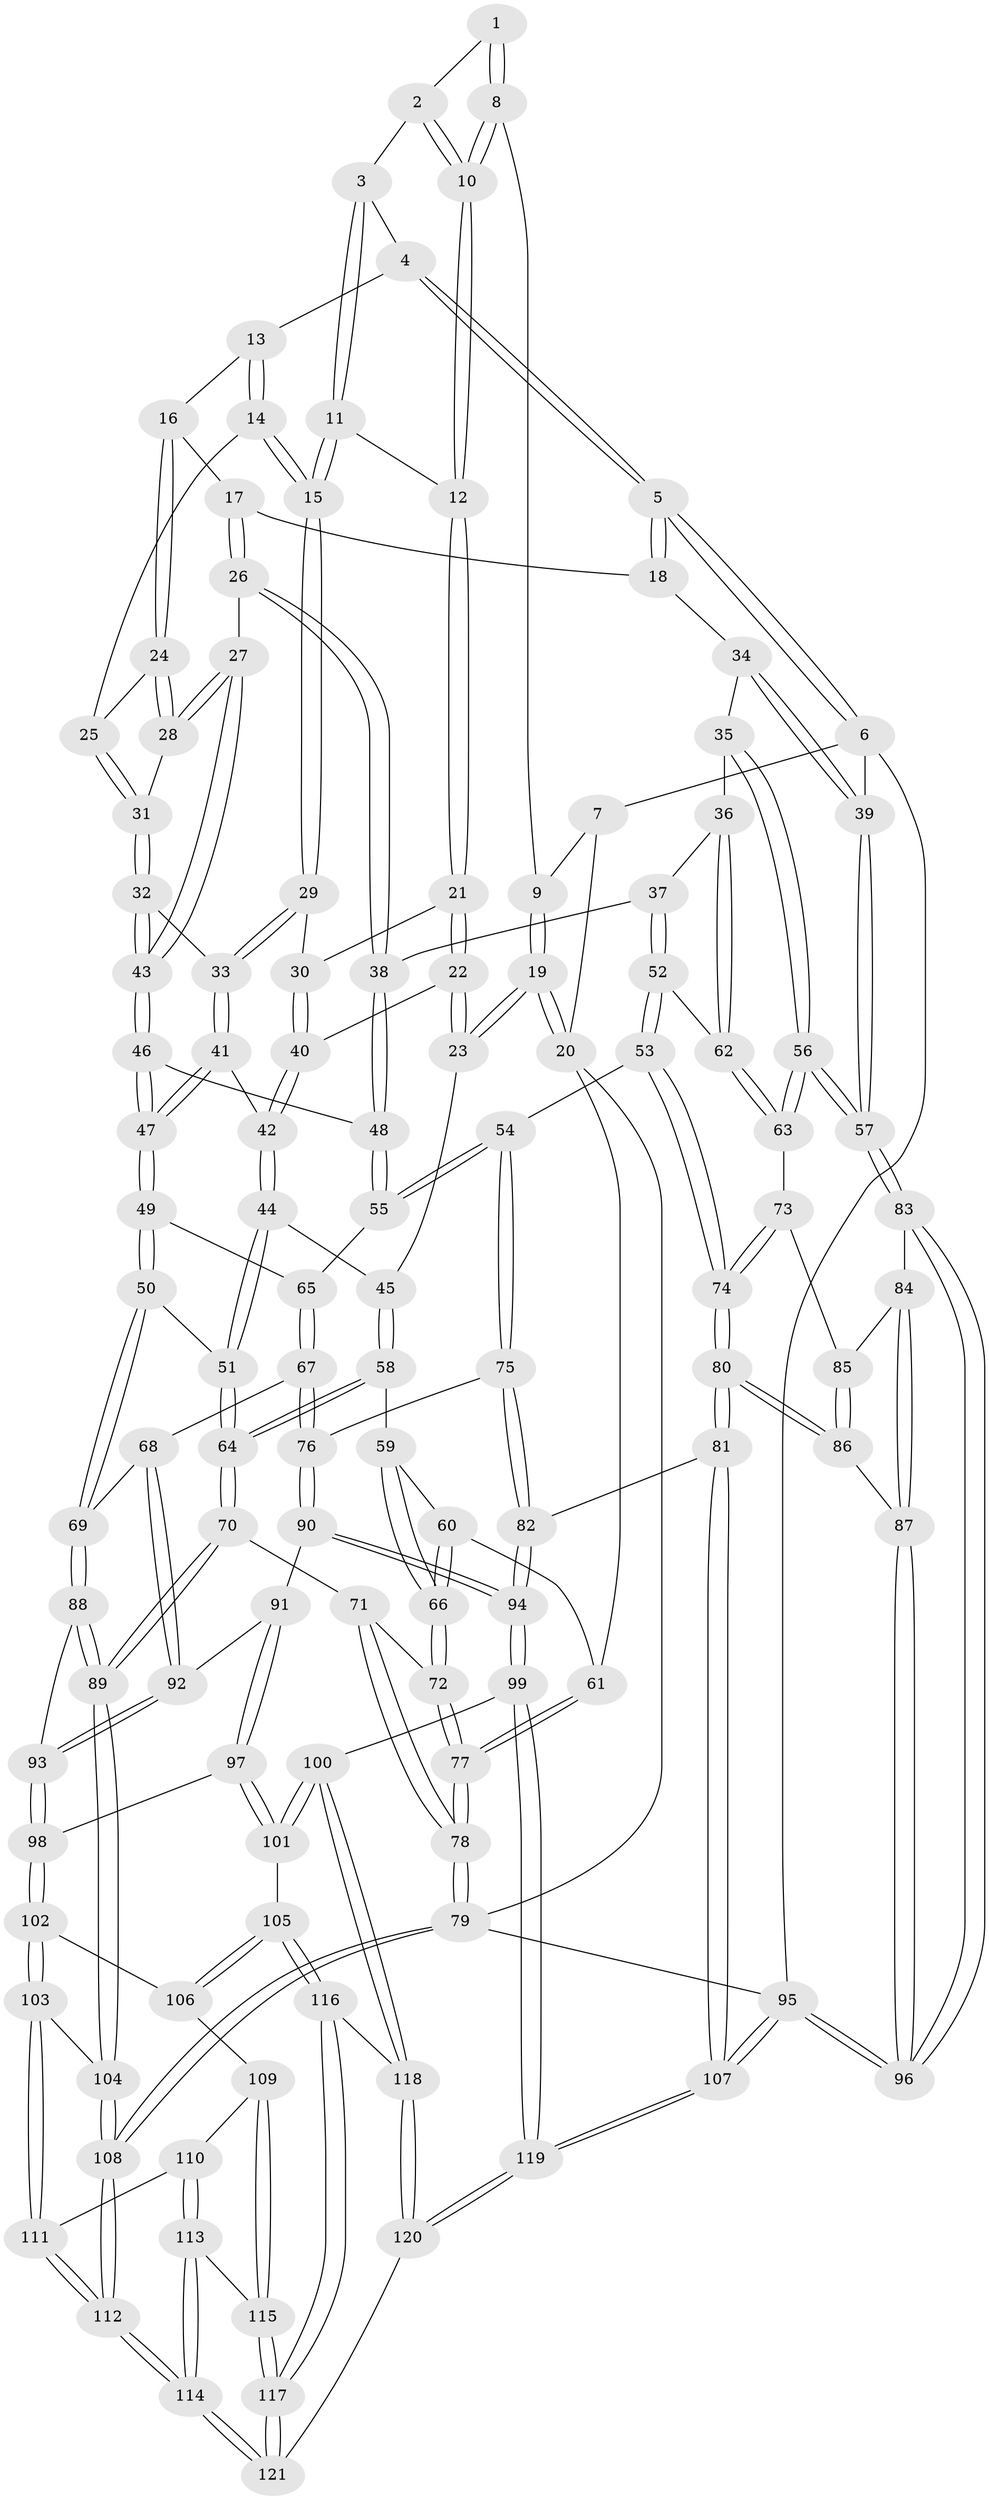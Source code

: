 // coarse degree distribution, {3: 0.20833333333333334, 8: 0.020833333333333332, 5: 0.20833333333333334, 4: 0.4166666666666667, 7: 0.08333333333333333, 6: 0.0625}
// Generated by graph-tools (version 1.1) at 2025/21/03/04/25 18:21:21]
// undirected, 121 vertices, 299 edges
graph export_dot {
graph [start="1"]
  node [color=gray90,style=filled];
  1 [pos="+0.1793566267866825+0"];
  2 [pos="+0.31891230767559414+0"];
  3 [pos="+0.5132585563329358+0"];
  4 [pos="+0.5603387758152581+0"];
  5 [pos="+1+0"];
  6 [pos="+1+0"];
  7 [pos="+0+0"];
  8 [pos="+0.10539982913777567+0.07783486226452678"];
  9 [pos="+0.06938313653830425+0.10382644522237021"];
  10 [pos="+0.24544122090009166+0.0846367774371614"];
  11 [pos="+0.4426899268041498+0.1571672829002618"];
  12 [pos="+0.24802716784761697+0.12250814907117917"];
  13 [pos="+0.6238157871277732+0.014697111637694472"];
  14 [pos="+0.5981364968670424+0.1947229369695889"];
  15 [pos="+0.44736594051638157+0.18836138346709122"];
  16 [pos="+0.7320203276460521+0.12692687400696215"];
  17 [pos="+0.8352385730219667+0.14872791614440525"];
  18 [pos="+0.8897727061609906+0.13455474571887116"];
  19 [pos="+0+0.2909771402555256"];
  20 [pos="+0+0.3267078231012923"];
  21 [pos="+0.22777620455716563+0.18429242708078603"];
  22 [pos="+0.16989829677468807+0.25430135770547435"];
  23 [pos="+0.07138331457520493+0.3005329290096871"];
  24 [pos="+0.6704783410252987+0.23660163201855003"];
  25 [pos="+0.6042288440577244+0.204143929770378"];
  26 [pos="+0.7314125049870366+0.3174141211202502"];
  27 [pos="+0.7132679684372879+0.3072252558081548"];
  28 [pos="+0.6916138142270664+0.2811114547907069"];
  29 [pos="+0.4366466157003933+0.22668023820643082"];
  30 [pos="+0.3933281758520728+0.24106986006474934"];
  31 [pos="+0.5481372947018915+0.30180963907373975"];
  32 [pos="+0.5235075563383288+0.32314285446726837"];
  33 [pos="+0.48032147986636925+0.3072048240544376"];
  34 [pos="+0.8937770435894362+0.15530857239515836"];
  35 [pos="+0.9215086582041092+0.3775261664656319"];
  36 [pos="+0.8518726027900355+0.39726293132489443"];
  37 [pos="+0.8363807910648831+0.39453454380342334"];
  38 [pos="+0.7547632052961422+0.35334544673708107"];
  39 [pos="+1+0.4210808505730391"];
  40 [pos="+0.3165444092594625+0.32589294004944397"];
  41 [pos="+0.40791291482633546+0.3963626803107049"];
  42 [pos="+0.3348520898159113+0.381070683898157"];
  43 [pos="+0.5613287770745093+0.3778714554085989"];
  44 [pos="+0.27311532204302114+0.450115252023303"];
  45 [pos="+0.17924629467609826+0.429199202536361"];
  46 [pos="+0.570088269758621+0.44094603068357574"];
  47 [pos="+0.44657107102305477+0.4888193087511803"];
  48 [pos="+0.6223991935323555+0.4801077920644987"];
  49 [pos="+0.4225726998982796+0.5461354971031016"];
  50 [pos="+0.3908692890008229+0.5809819474333661"];
  51 [pos="+0.3357255384797121+0.5777052308003724"];
  52 [pos="+0.6853710591447487+0.5645410735658029"];
  53 [pos="+0.6772397332618054+0.5693008358883068"];
  54 [pos="+0.6629428836500624+0.5704025589062337"];
  55 [pos="+0.6492259352849645+0.5611122234803391"];
  56 [pos="+1+0.4605344076501777"];
  57 [pos="+1+0.46058352819827975"];
  58 [pos="+0.15003408781530067+0.5762077351308448"];
  59 [pos="+0.0778406659619373+0.559745204898564"];
  60 [pos="+0.023114265191363264+0.524628777802894"];
  61 [pos="+0+0.33732536008026726"];
  62 [pos="+0.8385928701871969+0.5396020451737285"];
  63 [pos="+0.8686966635264355+0.6002011412429024"];
  64 [pos="+0.2095617808564337+0.6608266336287478"];
  65 [pos="+0.6058682660136226+0.5781803985790596"];
  66 [pos="+0.019229901179811385+0.6903959553052859"];
  67 [pos="+0.543538376542154+0.6431873403226128"];
  68 [pos="+0.5197992412177883+0.6562444533741374"];
  69 [pos="+0.40142379971008163+0.5992198124420365"];
  70 [pos="+0.18798206438001397+0.7387955918661319"];
  71 [pos="+0.18775586347822035+0.7387896001155824"];
  72 [pos="+0.01859261177158363+0.692414028379388"];
  73 [pos="+0.8642150241970286+0.6146267671546827"];
  74 [pos="+0.8137662077292259+0.6538052431879854"];
  75 [pos="+0.6626360498657843+0.6449864578700508"];
  76 [pos="+0.5906625963505421+0.6896595799919641"];
  77 [pos="+0+0.7256124939262137"];
  78 [pos="+0+1"];
  79 [pos="+0+1"];
  80 [pos="+0.7834251564611723+0.806808559012137"];
  81 [pos="+0.7657977478869697+0.8195863146413785"];
  82 [pos="+0.7171778757395099+0.8284621585525247"];
  83 [pos="+1+0.5727567631223177"];
  84 [pos="+0.9662563958295672+0.6644066365201413"];
  85 [pos="+0.9132307946993974+0.6630866127947003"];
  86 [pos="+0.9019436663497657+0.7922870482143248"];
  87 [pos="+0.9348325568597159+0.7988280032033379"];
  88 [pos="+0.4127249259952849+0.7235312076110093"];
  89 [pos="+0.20320159701867946+0.7686216547638539"];
  90 [pos="+0.5810491831214255+0.7134270909957182"];
  91 [pos="+0.5381079238060521+0.7160167082033918"];
  92 [pos="+0.5216981847790149+0.6946485560312445"];
  93 [pos="+0.4288223079126596+0.747073066035715"];
  94 [pos="+0.6999892706120758+0.8402056090220721"];
  95 [pos="+1+1"];
  96 [pos="+1+0.9451391712040096"];
  97 [pos="+0.5320002402286056+0.7767146872261107"];
  98 [pos="+0.4342523721694056+0.7690403542133453"];
  99 [pos="+0.6905785002288326+0.8493768652329365"];
  100 [pos="+0.679193131305885+0.8578638246453786"];
  101 [pos="+0.5977287293353645+0.8458325662349249"];
  102 [pos="+0.43031049194368376+0.7819711098139762"];
  103 [pos="+0.2569727845081742+0.8296340545582541"];
  104 [pos="+0.2103534559597284+0.797207440939053"];
  105 [pos="+0.47564060369819067+0.8903054521099517"];
  106 [pos="+0.43975715115475505+0.8565801065527318"];
  107 [pos="+1+1"];
  108 [pos="+0+1"];
  109 [pos="+0.3248052207628962+0.8893690877151493"];
  110 [pos="+0.3078672314831527+0.8821405503200082"];
  111 [pos="+0.29577781968811195+0.8749297089550334"];
  112 [pos="+0.11441174969814269+1"];
  113 [pos="+0.3009562744803616+1"];
  114 [pos="+0.12204408316953924+1"];
  115 [pos="+0.36110477543989233+0.9478303926608649"];
  116 [pos="+0.4640270551421263+0.9667034904553788"];
  117 [pos="+0.45045206375523344+1"];
  118 [pos="+0.6603775268909124+0.9272793049996206"];
  119 [pos="+1+1"];
  120 [pos="+0.613671975953119+1"];
  121 [pos="+0.48574841539894403+1"];
  1 -- 2;
  1 -- 8;
  1 -- 8;
  2 -- 3;
  2 -- 10;
  2 -- 10;
  3 -- 4;
  3 -- 11;
  3 -- 11;
  4 -- 5;
  4 -- 5;
  4 -- 13;
  5 -- 6;
  5 -- 6;
  5 -- 18;
  5 -- 18;
  6 -- 7;
  6 -- 39;
  6 -- 95;
  7 -- 9;
  7 -- 20;
  8 -- 9;
  8 -- 10;
  8 -- 10;
  9 -- 19;
  9 -- 19;
  10 -- 12;
  10 -- 12;
  11 -- 12;
  11 -- 15;
  11 -- 15;
  12 -- 21;
  12 -- 21;
  13 -- 14;
  13 -- 14;
  13 -- 16;
  14 -- 15;
  14 -- 15;
  14 -- 25;
  15 -- 29;
  15 -- 29;
  16 -- 17;
  16 -- 24;
  16 -- 24;
  17 -- 18;
  17 -- 26;
  17 -- 26;
  18 -- 34;
  19 -- 20;
  19 -- 20;
  19 -- 23;
  19 -- 23;
  20 -- 61;
  20 -- 79;
  21 -- 22;
  21 -- 22;
  21 -- 30;
  22 -- 23;
  22 -- 23;
  22 -- 40;
  23 -- 45;
  24 -- 25;
  24 -- 28;
  24 -- 28;
  25 -- 31;
  25 -- 31;
  26 -- 27;
  26 -- 38;
  26 -- 38;
  27 -- 28;
  27 -- 28;
  27 -- 43;
  27 -- 43;
  28 -- 31;
  29 -- 30;
  29 -- 33;
  29 -- 33;
  30 -- 40;
  30 -- 40;
  31 -- 32;
  31 -- 32;
  32 -- 33;
  32 -- 43;
  32 -- 43;
  33 -- 41;
  33 -- 41;
  34 -- 35;
  34 -- 39;
  34 -- 39;
  35 -- 36;
  35 -- 56;
  35 -- 56;
  36 -- 37;
  36 -- 62;
  36 -- 62;
  37 -- 38;
  37 -- 52;
  37 -- 52;
  38 -- 48;
  38 -- 48;
  39 -- 57;
  39 -- 57;
  40 -- 42;
  40 -- 42;
  41 -- 42;
  41 -- 47;
  41 -- 47;
  42 -- 44;
  42 -- 44;
  43 -- 46;
  43 -- 46;
  44 -- 45;
  44 -- 51;
  44 -- 51;
  45 -- 58;
  45 -- 58;
  46 -- 47;
  46 -- 47;
  46 -- 48;
  47 -- 49;
  47 -- 49;
  48 -- 55;
  48 -- 55;
  49 -- 50;
  49 -- 50;
  49 -- 65;
  50 -- 51;
  50 -- 69;
  50 -- 69;
  51 -- 64;
  51 -- 64;
  52 -- 53;
  52 -- 53;
  52 -- 62;
  53 -- 54;
  53 -- 74;
  53 -- 74;
  54 -- 55;
  54 -- 55;
  54 -- 75;
  54 -- 75;
  55 -- 65;
  56 -- 57;
  56 -- 57;
  56 -- 63;
  56 -- 63;
  57 -- 83;
  57 -- 83;
  58 -- 59;
  58 -- 64;
  58 -- 64;
  59 -- 60;
  59 -- 66;
  59 -- 66;
  60 -- 61;
  60 -- 66;
  60 -- 66;
  61 -- 77;
  61 -- 77;
  62 -- 63;
  62 -- 63;
  63 -- 73;
  64 -- 70;
  64 -- 70;
  65 -- 67;
  65 -- 67;
  66 -- 72;
  66 -- 72;
  67 -- 68;
  67 -- 76;
  67 -- 76;
  68 -- 69;
  68 -- 92;
  68 -- 92;
  69 -- 88;
  69 -- 88;
  70 -- 71;
  70 -- 89;
  70 -- 89;
  71 -- 72;
  71 -- 78;
  71 -- 78;
  72 -- 77;
  72 -- 77;
  73 -- 74;
  73 -- 74;
  73 -- 85;
  74 -- 80;
  74 -- 80;
  75 -- 76;
  75 -- 82;
  75 -- 82;
  76 -- 90;
  76 -- 90;
  77 -- 78;
  77 -- 78;
  78 -- 79;
  78 -- 79;
  79 -- 108;
  79 -- 108;
  79 -- 95;
  80 -- 81;
  80 -- 81;
  80 -- 86;
  80 -- 86;
  81 -- 82;
  81 -- 107;
  81 -- 107;
  82 -- 94;
  82 -- 94;
  83 -- 84;
  83 -- 96;
  83 -- 96;
  84 -- 85;
  84 -- 87;
  84 -- 87;
  85 -- 86;
  85 -- 86;
  86 -- 87;
  87 -- 96;
  87 -- 96;
  88 -- 89;
  88 -- 89;
  88 -- 93;
  89 -- 104;
  89 -- 104;
  90 -- 91;
  90 -- 94;
  90 -- 94;
  91 -- 92;
  91 -- 97;
  91 -- 97;
  92 -- 93;
  92 -- 93;
  93 -- 98;
  93 -- 98;
  94 -- 99;
  94 -- 99;
  95 -- 96;
  95 -- 96;
  95 -- 107;
  95 -- 107;
  97 -- 98;
  97 -- 101;
  97 -- 101;
  98 -- 102;
  98 -- 102;
  99 -- 100;
  99 -- 119;
  99 -- 119;
  100 -- 101;
  100 -- 101;
  100 -- 118;
  100 -- 118;
  101 -- 105;
  102 -- 103;
  102 -- 103;
  102 -- 106;
  103 -- 104;
  103 -- 111;
  103 -- 111;
  104 -- 108;
  104 -- 108;
  105 -- 106;
  105 -- 106;
  105 -- 116;
  105 -- 116;
  106 -- 109;
  107 -- 119;
  107 -- 119;
  108 -- 112;
  108 -- 112;
  109 -- 110;
  109 -- 115;
  109 -- 115;
  110 -- 111;
  110 -- 113;
  110 -- 113;
  111 -- 112;
  111 -- 112;
  112 -- 114;
  112 -- 114;
  113 -- 114;
  113 -- 114;
  113 -- 115;
  114 -- 121;
  114 -- 121;
  115 -- 117;
  115 -- 117;
  116 -- 117;
  116 -- 117;
  116 -- 118;
  117 -- 121;
  117 -- 121;
  118 -- 120;
  118 -- 120;
  119 -- 120;
  119 -- 120;
  120 -- 121;
}

